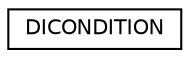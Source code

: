digraph "Graphical Class Hierarchy"
{
 // LATEX_PDF_SIZE
  edge [fontname="Helvetica",fontsize="10",labelfontname="Helvetica",labelfontsize="10"];
  node [fontname="Helvetica",fontsize="10",shape=record];
  rankdir="LR";
  Node0 [label="DICONDITION",height=0.2,width=0.4,color="black", fillcolor="white", style="filled",URL="$structDICONDITION.html",tooltip=" "];
}
